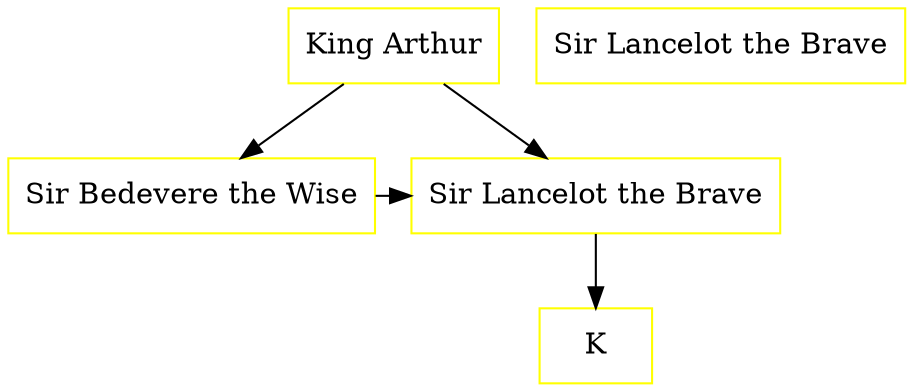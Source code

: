 // The Round Table
digraph box {
	node [color=yellow shape=box]
	A [label="King Arthur"]
	B [label="Sir Bedevere the Wise"]
	L [label="Sir Lancelot the Brave"]
	k [label="Sir Lancelot the Brave"]
	A -> B
	A -> L
	L -> K
	B -> L [constraint=false]
}
